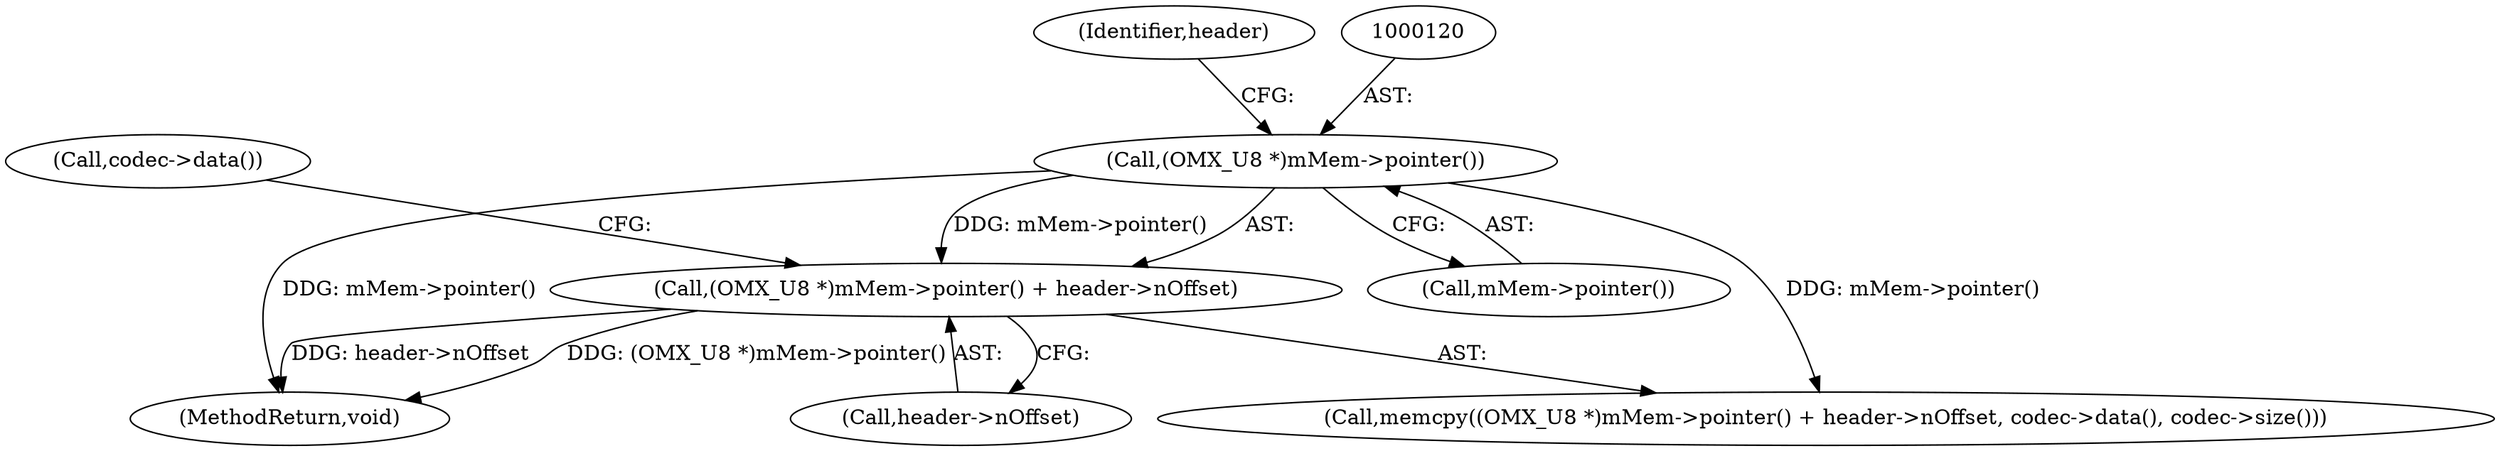 digraph "0_Android_0f177948ae2640bfe4d70f8e4248e106406b3b0a_2@pointer" {
"1000118" [label="(Call,(OMX_U8 *)mMem->pointer() + header->nOffset)"];
"1000119" [label="(Call,(OMX_U8 *)mMem->pointer())"];
"1000125" [label="(Call,codec->data())"];
"1000117" [label="(Call,memcpy((OMX_U8 *)mMem->pointer() + header->nOffset, codec->data(), codec->size()))"];
"1000122" [label="(Call,header->nOffset)"];
"1000119" [label="(Call,(OMX_U8 *)mMem->pointer())"];
"1000121" [label="(Call,mMem->pointer())"];
"1000127" [label="(MethodReturn,void)"];
"1000118" [label="(Call,(OMX_U8 *)mMem->pointer() + header->nOffset)"];
"1000123" [label="(Identifier,header)"];
"1000118" -> "1000117"  [label="AST: "];
"1000118" -> "1000122"  [label="CFG: "];
"1000119" -> "1000118"  [label="AST: "];
"1000122" -> "1000118"  [label="AST: "];
"1000125" -> "1000118"  [label="CFG: "];
"1000118" -> "1000127"  [label="DDG: header->nOffset"];
"1000118" -> "1000127"  [label="DDG: (OMX_U8 *)mMem->pointer()"];
"1000119" -> "1000118"  [label="DDG: mMem->pointer()"];
"1000119" -> "1000121"  [label="CFG: "];
"1000120" -> "1000119"  [label="AST: "];
"1000121" -> "1000119"  [label="AST: "];
"1000123" -> "1000119"  [label="CFG: "];
"1000119" -> "1000127"  [label="DDG: mMem->pointer()"];
"1000119" -> "1000117"  [label="DDG: mMem->pointer()"];
}
